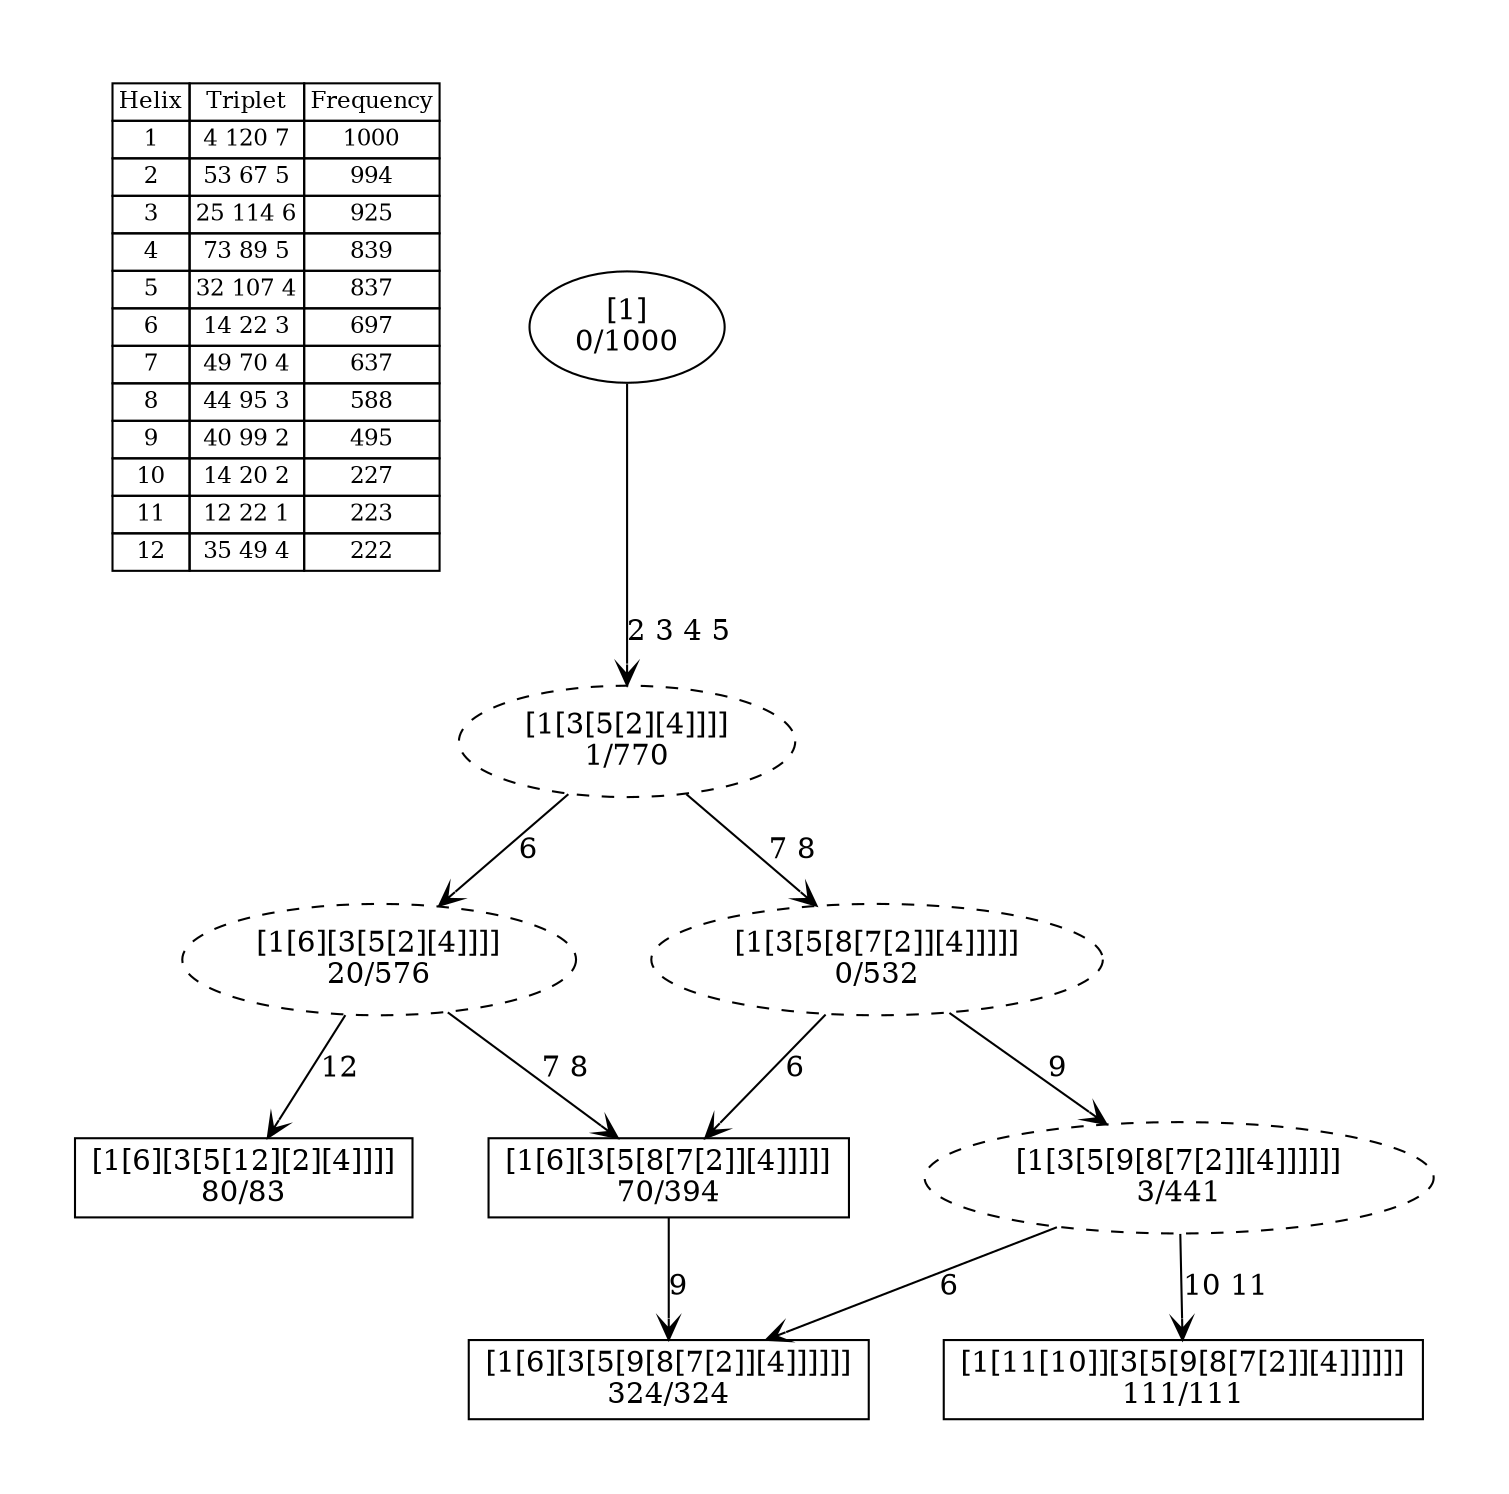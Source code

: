 digraph G {
	pad = 0.5;
	nodesep = 0.5;
"legend" [label = < <table border="0" cellborder="1" cellspacing="0"><tr><td>Helix</td><td>Triplet</td><td>Frequency</td></tr>
<tr><td>1</td><td>4 120 7</td><td>1000</td></tr>
<tr><td>2</td><td>53 67 5</td><td>994</td></tr>
<tr><td>3</td><td>25 114 6</td><td>925</td></tr>
<tr><td>4</td><td>73 89 5</td><td>839</td></tr>
<tr><td>5</td><td>32 107 4</td><td>837</td></tr>
<tr><td>6</td><td>14 22 3</td><td>697</td></tr>
<tr><td>7</td><td>49 70 4</td><td>637</td></tr>
<tr><td>8</td><td>44 95 3</td><td>588</td></tr>
<tr><td>9</td><td>40 99 2</td><td>495</td></tr>
<tr><td>10</td><td>14 20 2</td><td>227</td></tr>
<tr><td>11</td><td>12 22 1</td><td>223</td></tr>
<tr><td>12</td><td>35 49 4</td><td>222</td></tr>
</table>>, shape = plaintext, fontsize=11];
"1 2 3 4 5 6 7 8 9 " [shape = box];
"1 2 3 4 5 7 8 9 10 11 " [shape = box];
"1 2 3 4 5 6 12 " [shape = box];
"1 2 3 4 5 6 7 8 " [shape = box];
"1 2 3 4 5 7 8 9 " [style = dashed];
"1 2 3 4 5 6 " [style = dashed];
"1 2 3 4 5 " [style = dashed];
"1 2 3 4 5 7 8 " [style = dashed];
"1 2 3 4 5 6 7 8 9 " [label = "[1[6][3[5[9[8[7[2]][4]]]]]]\n324/324"];
"1 2 3 4 5 7 8 9 10 11 " [label = "[1[11[10]][3[5[9[8[7[2]][4]]]]]]\n111/111"];
"1 2 3 4 5 6 12 " [label = "[1[6][3[5[12][2][4]]]]\n80/83"];
"1 2 3 4 5 6 7 8 " [label = "[1[6][3[5[8[7[2]][4]]]]]\n70/394"];
"1 2 3 4 5 7 8 9 " [label = "[1[3[5[9[8[7[2]][4]]]]]]\n3/441"];
"1 2 3 4 5 6 " [label = "[1[6][3[5[2][4]]]]\n20/576"];
"1 2 3 4 5 " [label = "[1[3[5[2][4]]]]\n1/770"];
"1 2 3 4 5 7 8 " [label = "[1[3[5[8[7[2]][4]]]]]\n0/532"];
"1 " [label = "[1]\n0/1000"];
"1 2 3 4 5 6 7 8 " -> "1 2 3 4 5 6 7 8 9 " [label = "9 ", arrowhead = vee];
"1 2 3 4 5 7 8 9 " -> "1 2 3 4 5 6 7 8 9 " [label = "6 ", arrowhead = vee];
"1 2 3 4 5 7 8 9 " -> "1 2 3 4 5 7 8 9 10 11 " [label = "10 11 ", arrowhead = vee];
"1 2 3 4 5 6 " -> "1 2 3 4 5 6 12 " [label = "12 ", arrowhead = vee];
"1 2 3 4 5 6 " -> "1 2 3 4 5 6 7 8 " [label = "7 8 ", arrowhead = vee];
"1 2 3 4 5 " -> "1 2 3 4 5 6 " [label = "6 ", arrowhead = vee];
"1 2 3 4 5 " -> "1 2 3 4 5 7 8 " [label = "7 8 ", arrowhead = vee];
"1 2 3 4 5 7 8 " -> "1 2 3 4 5 6 7 8 " [label = "6 ", arrowhead = vee];
"1 2 3 4 5 7 8 " -> "1 2 3 4 5 7 8 9 " [label = "9 ", arrowhead = vee];
"1 " -> "1 2 3 4 5 " [label = "2 3 4 5 ", arrowhead = vee];
}